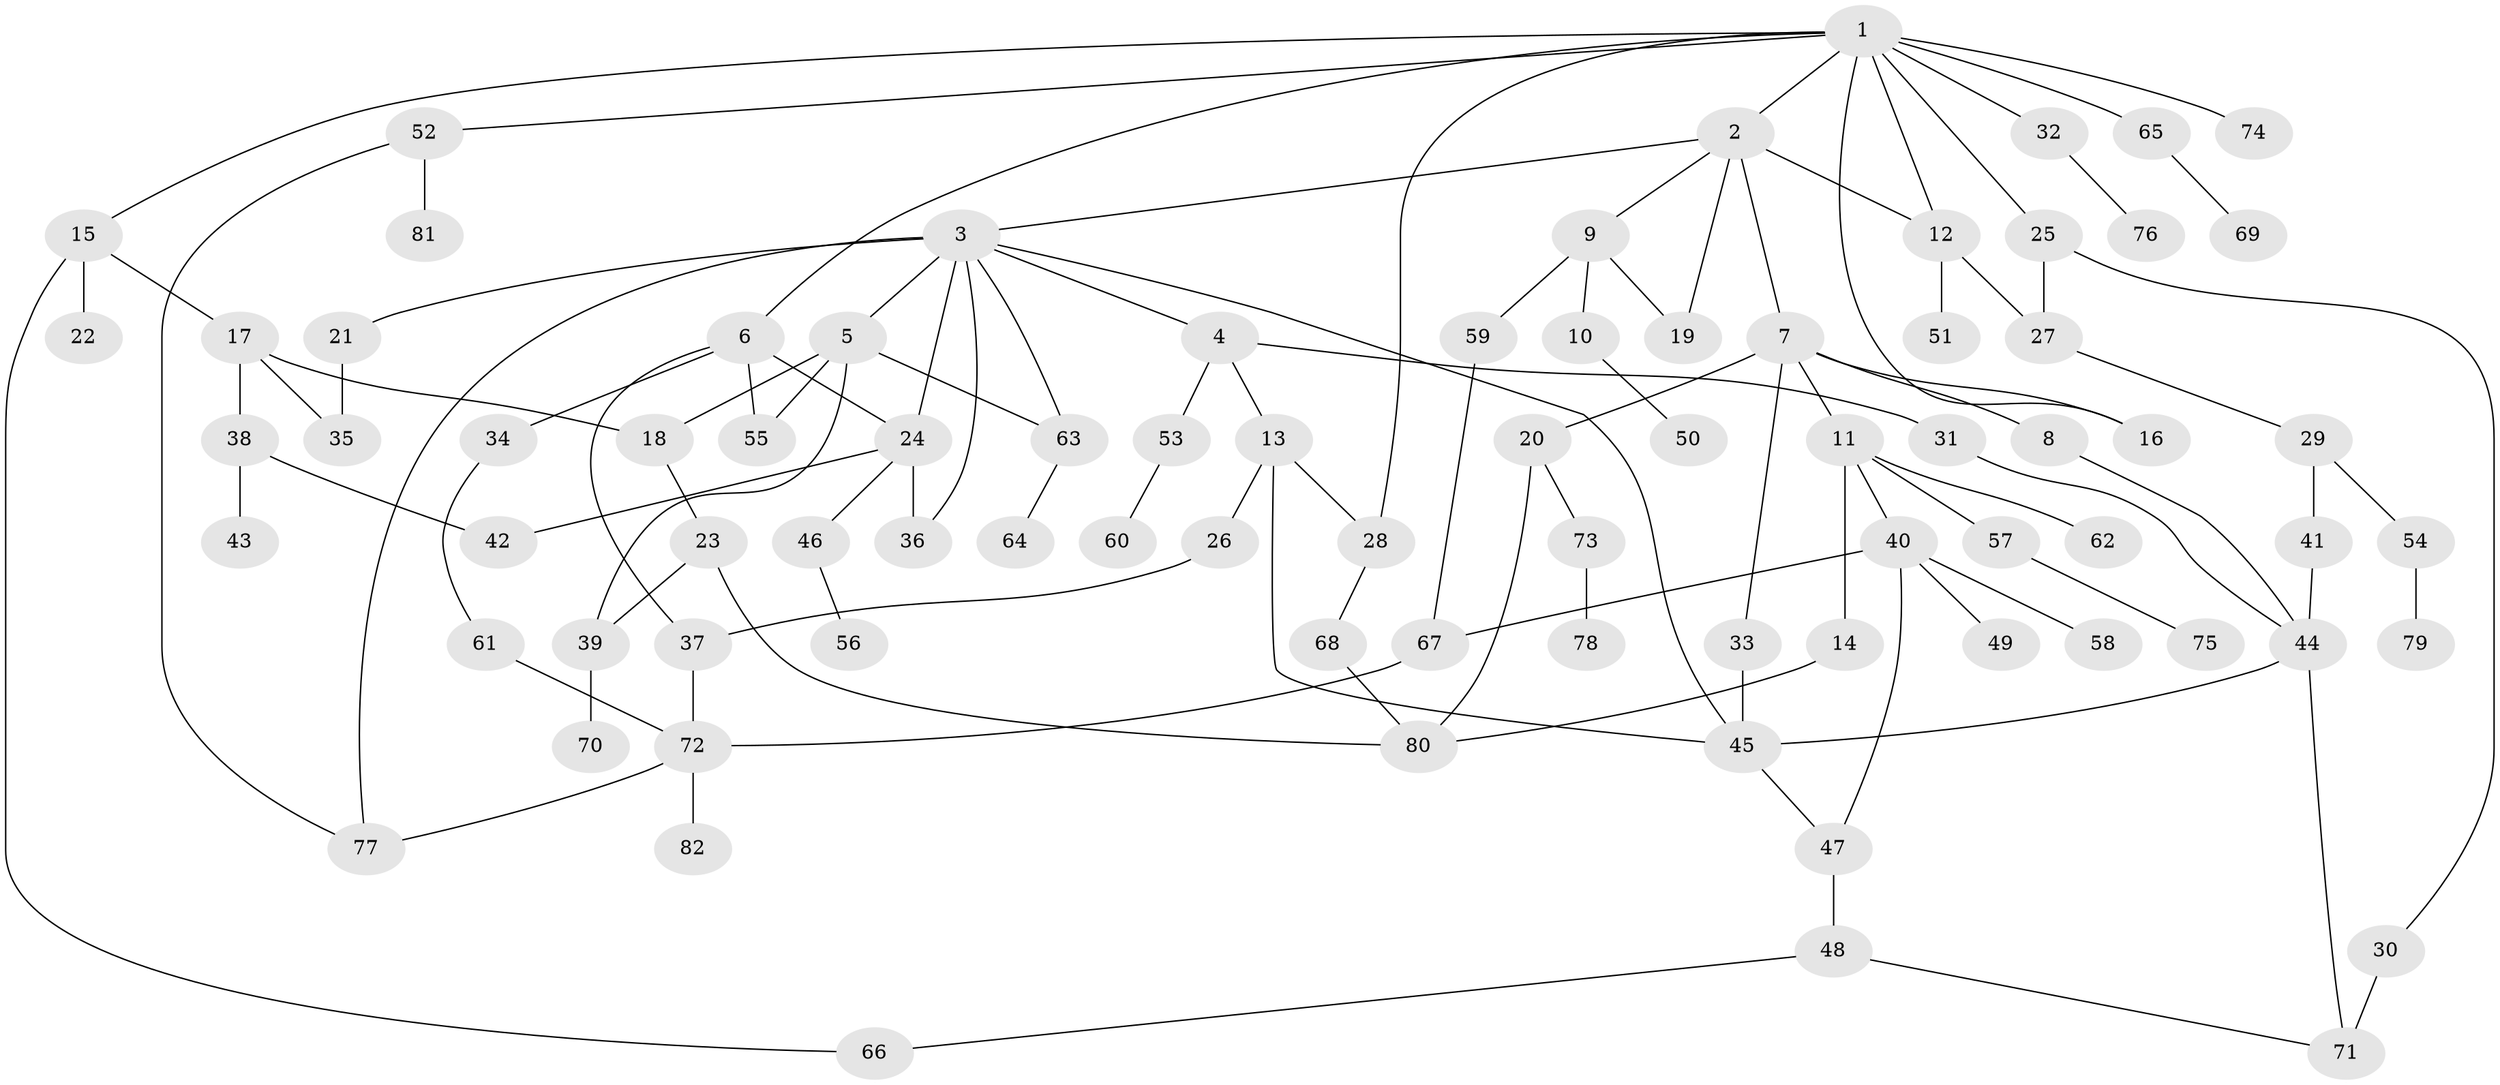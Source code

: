 // original degree distribution, {10: 0.007407407407407408, 6: 0.044444444444444446, 4: 0.08888888888888889, 3: 0.2, 7: 0.007407407407407408, 5: 0.037037037037037035, 2: 0.2962962962962963, 1: 0.31851851851851853}
// Generated by graph-tools (version 1.1) at 2025/49/03/04/25 22:49:03]
// undirected, 82 vertices, 112 edges
graph export_dot {
  node [color=gray90,style=filled];
  1;
  2;
  3;
  4;
  5;
  6;
  7;
  8;
  9;
  10;
  11;
  12;
  13;
  14;
  15;
  16;
  17;
  18;
  19;
  20;
  21;
  22;
  23;
  24;
  25;
  26;
  27;
  28;
  29;
  30;
  31;
  32;
  33;
  34;
  35;
  36;
  37;
  38;
  39;
  40;
  41;
  42;
  43;
  44;
  45;
  46;
  47;
  48;
  49;
  50;
  51;
  52;
  53;
  54;
  55;
  56;
  57;
  58;
  59;
  60;
  61;
  62;
  63;
  64;
  65;
  66;
  67;
  68;
  69;
  70;
  71;
  72;
  73;
  74;
  75;
  76;
  77;
  78;
  79;
  80;
  81;
  82;
  1 -- 2 [weight=1.0];
  1 -- 6 [weight=1.0];
  1 -- 12 [weight=1.0];
  1 -- 15 [weight=1.0];
  1 -- 16 [weight=1.0];
  1 -- 25 [weight=1.0];
  1 -- 28 [weight=1.0];
  1 -- 32 [weight=1.0];
  1 -- 52 [weight=1.0];
  1 -- 65 [weight=1.0];
  1 -- 74 [weight=1.0];
  2 -- 3 [weight=1.0];
  2 -- 7 [weight=1.0];
  2 -- 9 [weight=1.0];
  2 -- 12 [weight=1.0];
  2 -- 19 [weight=1.0];
  3 -- 4 [weight=1.0];
  3 -- 5 [weight=1.0];
  3 -- 21 [weight=2.0];
  3 -- 24 [weight=1.0];
  3 -- 36 [weight=1.0];
  3 -- 45 [weight=1.0];
  3 -- 63 [weight=1.0];
  3 -- 77 [weight=1.0];
  4 -- 13 [weight=1.0];
  4 -- 31 [weight=1.0];
  4 -- 53 [weight=1.0];
  5 -- 18 [weight=1.0];
  5 -- 39 [weight=1.0];
  5 -- 55 [weight=1.0];
  5 -- 63 [weight=1.0];
  6 -- 24 [weight=1.0];
  6 -- 34 [weight=1.0];
  6 -- 37 [weight=1.0];
  6 -- 55 [weight=1.0];
  7 -- 8 [weight=1.0];
  7 -- 11 [weight=1.0];
  7 -- 16 [weight=1.0];
  7 -- 20 [weight=1.0];
  7 -- 33 [weight=1.0];
  8 -- 44 [weight=1.0];
  9 -- 10 [weight=1.0];
  9 -- 19 [weight=1.0];
  9 -- 59 [weight=1.0];
  10 -- 50 [weight=1.0];
  11 -- 14 [weight=1.0];
  11 -- 40 [weight=1.0];
  11 -- 57 [weight=1.0];
  11 -- 62 [weight=1.0];
  12 -- 27 [weight=1.0];
  12 -- 51 [weight=1.0];
  13 -- 26 [weight=2.0];
  13 -- 28 [weight=1.0];
  13 -- 45 [weight=1.0];
  14 -- 80 [weight=1.0];
  15 -- 17 [weight=1.0];
  15 -- 22 [weight=1.0];
  15 -- 66 [weight=1.0];
  17 -- 18 [weight=1.0];
  17 -- 35 [weight=1.0];
  17 -- 38 [weight=1.0];
  18 -- 23 [weight=1.0];
  20 -- 73 [weight=1.0];
  20 -- 80 [weight=1.0];
  21 -- 35 [weight=1.0];
  23 -- 39 [weight=1.0];
  23 -- 80 [weight=1.0];
  24 -- 36 [weight=1.0];
  24 -- 42 [weight=1.0];
  24 -- 46 [weight=1.0];
  25 -- 27 [weight=1.0];
  25 -- 30 [weight=1.0];
  26 -- 37 [weight=1.0];
  27 -- 29 [weight=1.0];
  28 -- 68 [weight=1.0];
  29 -- 41 [weight=1.0];
  29 -- 54 [weight=1.0];
  30 -- 71 [weight=2.0];
  31 -- 44 [weight=1.0];
  32 -- 76 [weight=1.0];
  33 -- 45 [weight=1.0];
  34 -- 61 [weight=1.0];
  37 -- 72 [weight=1.0];
  38 -- 42 [weight=1.0];
  38 -- 43 [weight=2.0];
  39 -- 70 [weight=1.0];
  40 -- 47 [weight=1.0];
  40 -- 49 [weight=1.0];
  40 -- 58 [weight=1.0];
  40 -- 67 [weight=1.0];
  41 -- 44 [weight=1.0];
  44 -- 45 [weight=1.0];
  44 -- 71 [weight=1.0];
  45 -- 47 [weight=1.0];
  46 -- 56 [weight=1.0];
  47 -- 48 [weight=1.0];
  48 -- 66 [weight=1.0];
  48 -- 71 [weight=1.0];
  52 -- 77 [weight=1.0];
  52 -- 81 [weight=1.0];
  53 -- 60 [weight=1.0];
  54 -- 79 [weight=1.0];
  57 -- 75 [weight=1.0];
  59 -- 67 [weight=1.0];
  61 -- 72 [weight=1.0];
  63 -- 64 [weight=1.0];
  65 -- 69 [weight=1.0];
  67 -- 72 [weight=1.0];
  68 -- 80 [weight=1.0];
  72 -- 77 [weight=1.0];
  72 -- 82 [weight=1.0];
  73 -- 78 [weight=1.0];
}

